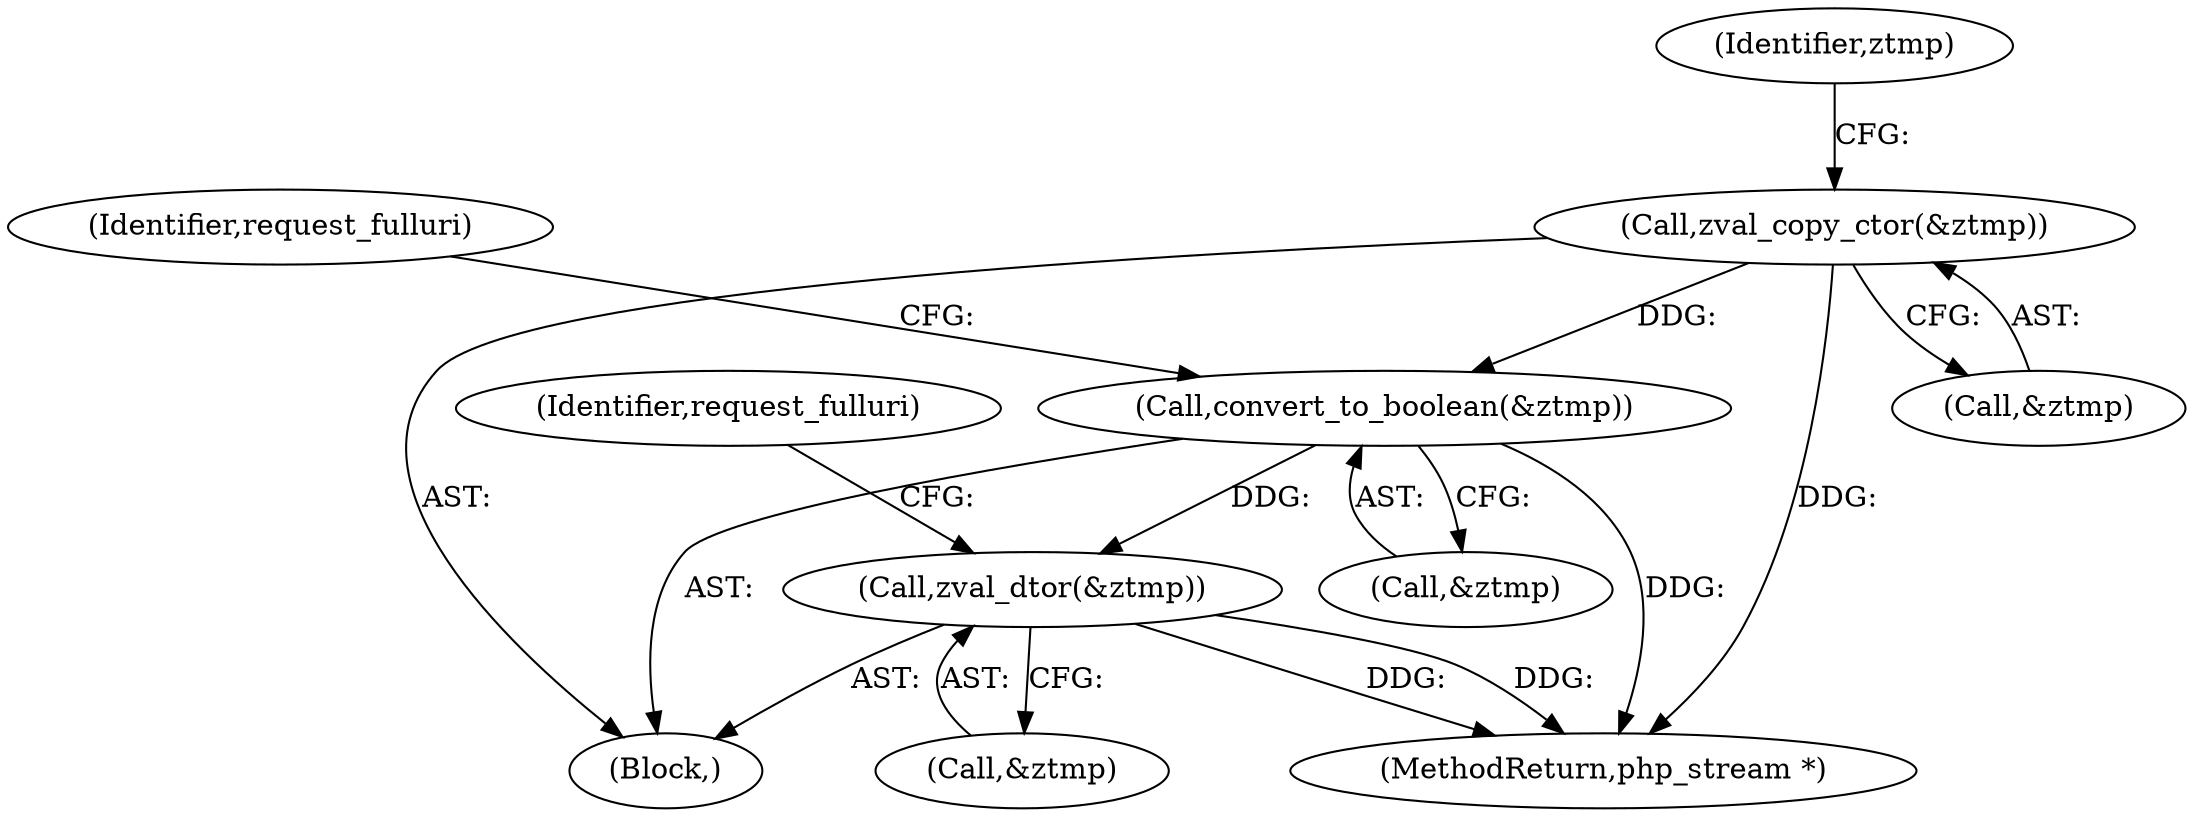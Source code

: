 digraph "0_php-src_523f230c831d7b33353203fa34aee4e92ac12bba@API" {
"1001295" [label="(Call,zval_copy_ctor(&ztmp))"];
"1001298" [label="(Call,convert_to_boolean(&ztmp))"];
"1001308" [label="(Call,zval_dtor(&ztmp))"];
"1001288" [label="(Block,)"];
"1003241" [label="(MethodReturn,php_stream *)"];
"1001300" [label="(Identifier,ztmp)"];
"1001298" [label="(Call,convert_to_boolean(&ztmp))"];
"1001295" [label="(Call,zval_copy_ctor(&ztmp))"];
"1001312" [label="(Identifier,request_fulluri)"];
"1001308" [label="(Call,zval_dtor(&ztmp))"];
"1001296" [label="(Call,&ztmp)"];
"1001302" [label="(Identifier,request_fulluri)"];
"1001309" [label="(Call,&ztmp)"];
"1001299" [label="(Call,&ztmp)"];
"1001295" -> "1001288"  [label="AST: "];
"1001295" -> "1001296"  [label="CFG: "];
"1001296" -> "1001295"  [label="AST: "];
"1001300" -> "1001295"  [label="CFG: "];
"1001295" -> "1003241"  [label="DDG: "];
"1001295" -> "1001298"  [label="DDG: "];
"1001298" -> "1001288"  [label="AST: "];
"1001298" -> "1001299"  [label="CFG: "];
"1001299" -> "1001298"  [label="AST: "];
"1001302" -> "1001298"  [label="CFG: "];
"1001298" -> "1003241"  [label="DDG: "];
"1001298" -> "1001308"  [label="DDG: "];
"1001308" -> "1001288"  [label="AST: "];
"1001308" -> "1001309"  [label="CFG: "];
"1001309" -> "1001308"  [label="AST: "];
"1001312" -> "1001308"  [label="CFG: "];
"1001308" -> "1003241"  [label="DDG: "];
"1001308" -> "1003241"  [label="DDG: "];
}
